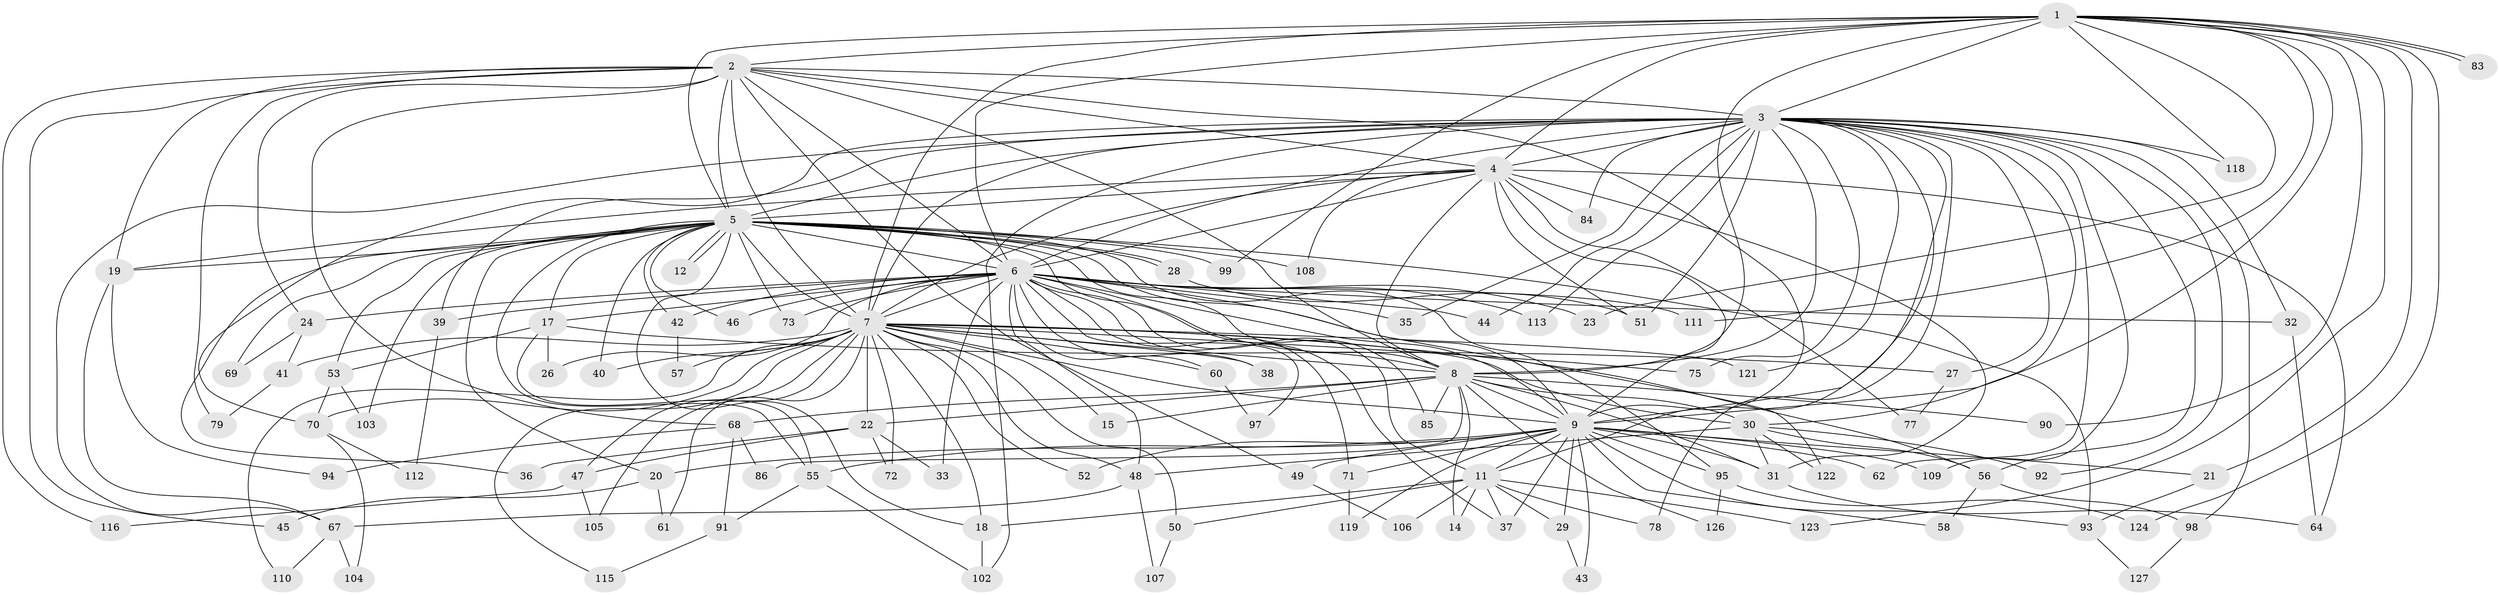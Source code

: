 // original degree distribution, {19: 0.023622047244094488, 17: 0.007874015748031496, 33: 0.015748031496062992, 15: 0.007874015748031496, 30: 0.007874015748031496, 22: 0.007874015748031496, 29: 0.007874015748031496, 6: 0.031496062992125984, 2: 0.5354330708661418, 7: 0.007874015748031496, 3: 0.2047244094488189, 4: 0.10236220472440945, 5: 0.03937007874015748}
// Generated by graph-tools (version 1.1) at 2025/11/02/27/25 16:11:06]
// undirected, 102 vertices, 238 edges
graph export_dot {
graph [start="1"]
  node [color=gray90,style=filled];
  1 [super="+114"];
  2 [super="+16"];
  3 [super="+117"];
  4 [super="+81"];
  5 [super="+34"];
  6 [super="+76"];
  7 [super="+10"];
  8 [super="+101"];
  9 [super="+96"];
  11 [super="+13"];
  12;
  14;
  15;
  17 [super="+59"];
  18 [super="+25"];
  19 [super="+65"];
  20 [super="+54"];
  21;
  22;
  23;
  24;
  26;
  27;
  28;
  29;
  30 [super="+88"];
  31 [super="+87"];
  32;
  33;
  35;
  36;
  37 [super="+74"];
  38;
  39;
  40;
  41;
  42;
  43;
  44;
  45;
  46;
  47;
  48 [super="+66"];
  49;
  50;
  51 [super="+82"];
  52;
  53;
  55;
  56 [super="+63"];
  57;
  58;
  60;
  61;
  62;
  64;
  67 [super="+89"];
  68;
  69;
  70 [super="+80"];
  71;
  72;
  73;
  75 [super="+100"];
  77;
  78;
  79;
  83;
  84;
  85;
  86;
  90;
  91;
  92;
  93 [super="+125"];
  94;
  95;
  97;
  98;
  99;
  102 [super="+120"];
  103;
  104;
  105;
  106;
  107;
  108;
  109;
  110;
  111;
  112;
  113;
  115;
  116;
  118;
  119;
  121;
  122;
  123;
  124;
  126;
  127;
  1 -- 2;
  1 -- 3;
  1 -- 4;
  1 -- 5;
  1 -- 6 [weight=2];
  1 -- 7 [weight=2];
  1 -- 8;
  1 -- 9;
  1 -- 21;
  1 -- 23;
  1 -- 83;
  1 -- 83;
  1 -- 90;
  1 -- 99;
  1 -- 111;
  1 -- 118;
  1 -- 123;
  1 -- 124;
  2 -- 3;
  2 -- 4;
  2 -- 5;
  2 -- 6;
  2 -- 7 [weight=2];
  2 -- 8;
  2 -- 9;
  2 -- 19;
  2 -- 24;
  2 -- 45;
  2 -- 49;
  2 -- 68;
  2 -- 116;
  2 -- 79;
  3 -- 4 [weight=2];
  3 -- 5 [weight=2];
  3 -- 6;
  3 -- 7 [weight=2];
  3 -- 8;
  3 -- 9;
  3 -- 11;
  3 -- 27;
  3 -- 30;
  3 -- 32;
  3 -- 35;
  3 -- 39;
  3 -- 44;
  3 -- 56;
  3 -- 62;
  3 -- 67;
  3 -- 70;
  3 -- 75;
  3 -- 78;
  3 -- 84;
  3 -- 92;
  3 -- 98;
  3 -- 102;
  3 -- 109;
  3 -- 113;
  3 -- 118;
  3 -- 121;
  3 -- 51;
  4 -- 5;
  4 -- 6;
  4 -- 7 [weight=2];
  4 -- 8;
  4 -- 9;
  4 -- 31;
  4 -- 51;
  4 -- 77;
  4 -- 64;
  4 -- 108;
  4 -- 84;
  4 -- 19;
  5 -- 6;
  5 -- 7 [weight=2];
  5 -- 8;
  5 -- 9;
  5 -- 12;
  5 -- 12;
  5 -- 17;
  5 -- 18;
  5 -- 19;
  5 -- 20;
  5 -- 28;
  5 -- 28;
  5 -- 36;
  5 -- 40;
  5 -- 42;
  5 -- 46;
  5 -- 53;
  5 -- 69;
  5 -- 85;
  5 -- 95;
  5 -- 99;
  5 -- 103;
  5 -- 108;
  5 -- 73;
  5 -- 55;
  5 -- 93;
  6 -- 7 [weight=2];
  6 -- 8;
  6 -- 9;
  6 -- 17;
  6 -- 23;
  6 -- 24;
  6 -- 26;
  6 -- 32;
  6 -- 33;
  6 -- 35;
  6 -- 38;
  6 -- 39;
  6 -- 42;
  6 -- 44;
  6 -- 46;
  6 -- 48;
  6 -- 60;
  6 -- 71;
  6 -- 73 [weight=2];
  6 -- 97;
  6 -- 111;
  6 -- 113;
  6 -- 122;
  6 -- 11;
  6 -- 37;
  7 -- 8 [weight=2];
  7 -- 9 [weight=2];
  7 -- 15;
  7 -- 30;
  7 -- 41;
  7 -- 47;
  7 -- 48;
  7 -- 57;
  7 -- 60;
  7 -- 61;
  7 -- 70;
  7 -- 72;
  7 -- 110;
  7 -- 121;
  7 -- 75 [weight=2];
  7 -- 18;
  7 -- 22;
  7 -- 38;
  7 -- 40;
  7 -- 105;
  7 -- 50;
  7 -- 115;
  7 -- 52;
  7 -- 56;
  8 -- 9;
  8 -- 14;
  8 -- 15;
  8 -- 22;
  8 -- 31;
  8 -- 68;
  8 -- 85;
  8 -- 86;
  8 -- 90;
  8 -- 126;
  8 -- 30;
  9 -- 11;
  9 -- 20 [weight=2];
  9 -- 21;
  9 -- 29;
  9 -- 37;
  9 -- 43;
  9 -- 49;
  9 -- 52;
  9 -- 55;
  9 -- 58;
  9 -- 62;
  9 -- 71;
  9 -- 93;
  9 -- 95;
  9 -- 109;
  9 -- 119;
  9 -- 31;
  11 -- 14;
  11 -- 37;
  11 -- 106;
  11 -- 50;
  11 -- 123;
  11 -- 29;
  11 -- 78;
  11 -- 18;
  17 -- 26;
  17 -- 27;
  17 -- 53;
  17 -- 55;
  18 -- 102;
  19 -- 94;
  19 -- 67;
  20 -- 45;
  20 -- 61;
  21 -- 93;
  22 -- 33;
  22 -- 36;
  22 -- 47;
  22 -- 72;
  24 -- 41;
  24 -- 69;
  27 -- 77;
  28 -- 51;
  29 -- 43;
  30 -- 56;
  30 -- 122;
  30 -- 48;
  30 -- 92;
  30 -- 31;
  31 -- 64;
  32 -- 64;
  39 -- 112;
  41 -- 79;
  42 -- 57;
  47 -- 105;
  47 -- 116;
  48 -- 67;
  48 -- 107;
  49 -- 106;
  50 -- 107;
  53 -- 103;
  53 -- 70;
  55 -- 91;
  55 -- 102;
  56 -- 58;
  56 -- 98;
  60 -- 97;
  67 -- 110;
  67 -- 104;
  68 -- 86;
  68 -- 91;
  68 -- 94;
  70 -- 104;
  70 -- 112;
  71 -- 119;
  91 -- 115;
  93 -- 127;
  95 -- 124;
  95 -- 126;
  98 -- 127;
}
